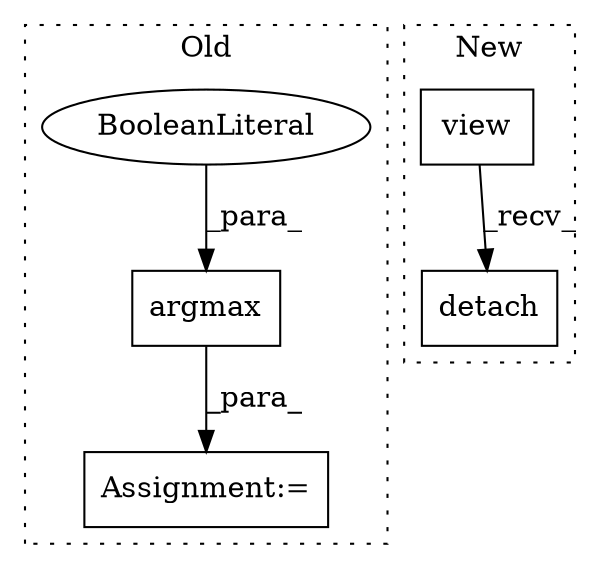 digraph G {
subgraph cluster0 {
1 [label="argmax" a="32" s="6037,6064" l="7,1" shape="box"];
3 [label="BooleanLiteral" a="9" s="6060" l="4" shape="ellipse"];
5 [label="Assignment:=" a="7" s="6030" l="1" shape="box"];
label = "Old";
style="dotted";
}
subgraph cluster1 {
2 [label="detach" a="32" s="6269" l="8" shape="box"];
4 [label="view" a="32" s="6245,6267" l="5,1" shape="box"];
label = "New";
style="dotted";
}
1 -> 5 [label="_para_"];
3 -> 1 [label="_para_"];
4 -> 2 [label="_recv_"];
}